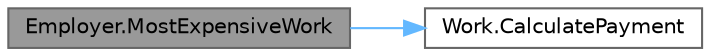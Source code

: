 digraph "Employer.MostExpensiveWork"
{
 // LATEX_PDF_SIZE
  bgcolor="transparent";
  edge [fontname=Helvetica,fontsize=10,labelfontname=Helvetica,labelfontsize=10];
  node [fontname=Helvetica,fontsize=10,shape=box,height=0.2,width=0.4];
  rankdir="LR";
  Node1 [id="Node000001",label="Employer.MostExpensiveWork",height=0.2,width=0.4,color="gray40", fillcolor="grey60", style="filled", fontcolor="black",tooltip="Определяет самую дорогую работу."];
  Node1 -> Node2 [id="edge1_Node000001_Node000002",color="steelblue1",style="solid",tooltip=" "];
  Node2 [id="Node000002",label="Work.CalculatePayment",height=0.2,width=0.4,color="grey40", fillcolor="white", style="filled",URL="$class_work.html#aab13ae6c82554ea93d29fedc4d06d974",tooltip="Вычисляет выплату за работу."];
}
